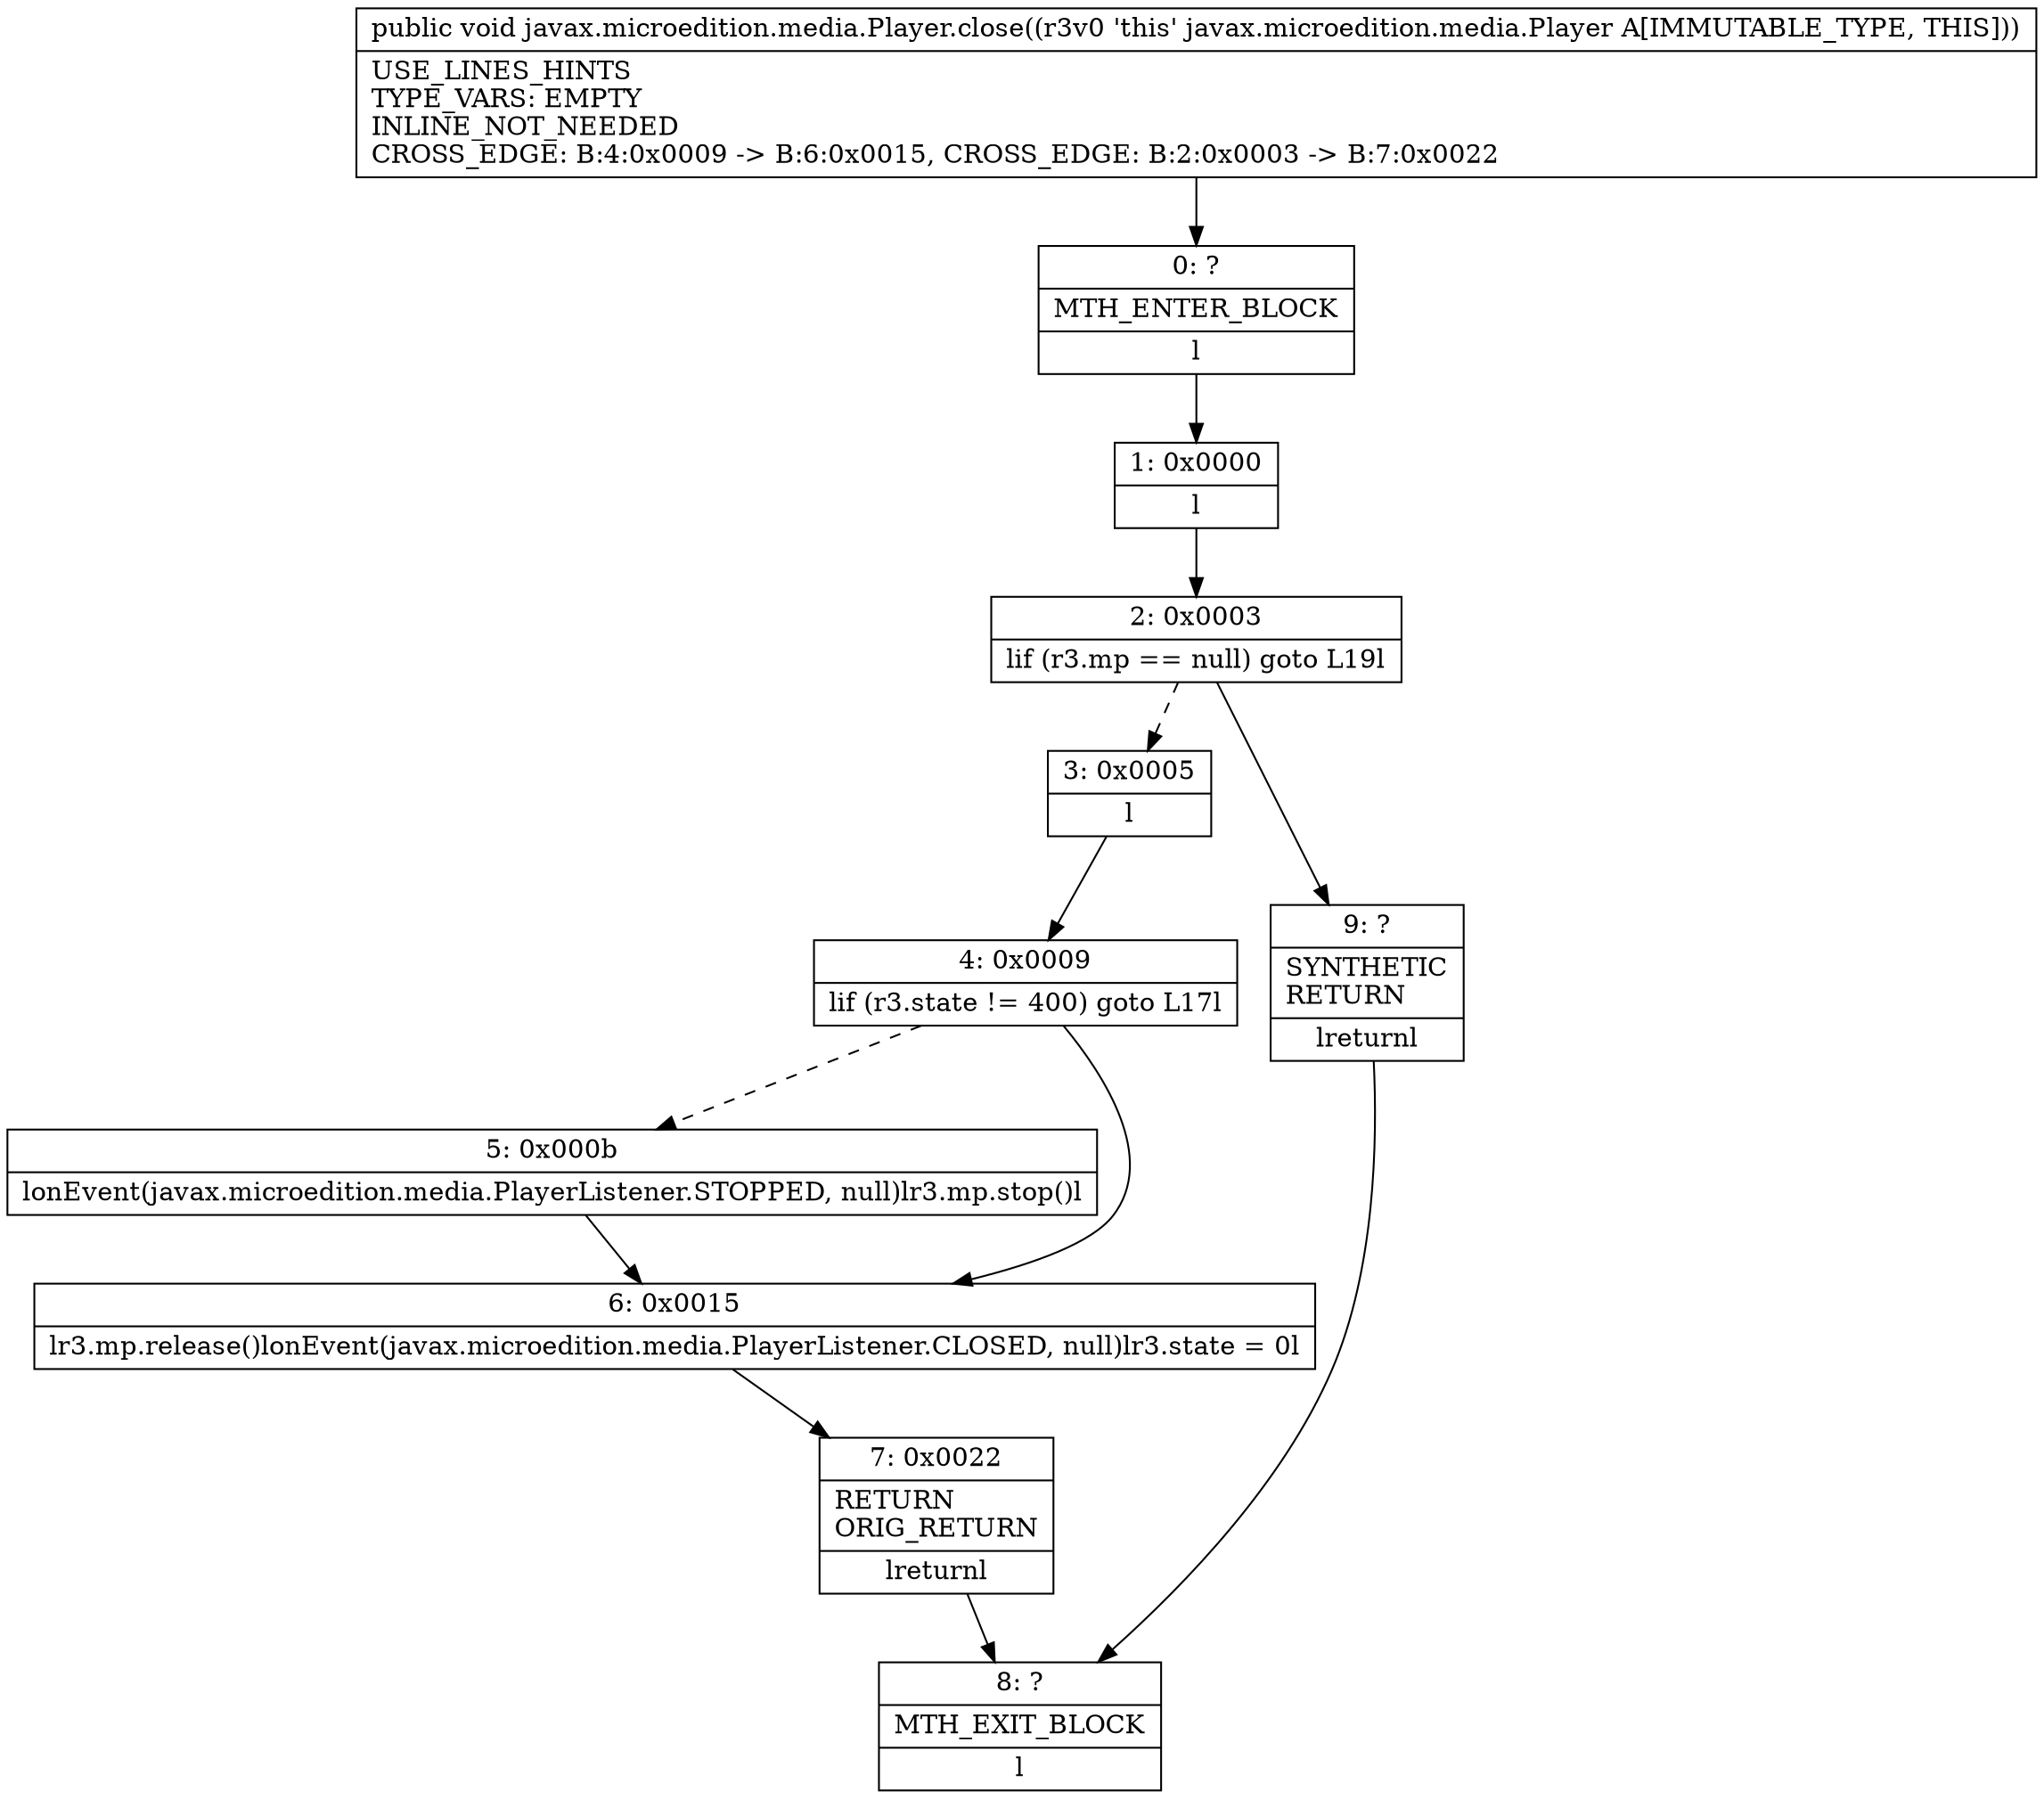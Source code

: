 digraph "CFG forjavax.microedition.media.Player.close()V" {
Node_0 [shape=record,label="{0\:\ ?|MTH_ENTER_BLOCK\l|l}"];
Node_1 [shape=record,label="{1\:\ 0x0000|l}"];
Node_2 [shape=record,label="{2\:\ 0x0003|lif (r3.mp == null) goto L19l}"];
Node_3 [shape=record,label="{3\:\ 0x0005|l}"];
Node_4 [shape=record,label="{4\:\ 0x0009|lif (r3.state != 400) goto L17l}"];
Node_5 [shape=record,label="{5\:\ 0x000b|lonEvent(javax.microedition.media.PlayerListener.STOPPED, null)lr3.mp.stop()l}"];
Node_6 [shape=record,label="{6\:\ 0x0015|lr3.mp.release()lonEvent(javax.microedition.media.PlayerListener.CLOSED, null)lr3.state = 0l}"];
Node_7 [shape=record,label="{7\:\ 0x0022|RETURN\lORIG_RETURN\l|lreturnl}"];
Node_8 [shape=record,label="{8\:\ ?|MTH_EXIT_BLOCK\l|l}"];
Node_9 [shape=record,label="{9\:\ ?|SYNTHETIC\lRETURN\l|lreturnl}"];
MethodNode[shape=record,label="{public void javax.microedition.media.Player.close((r3v0 'this' javax.microedition.media.Player A[IMMUTABLE_TYPE, THIS]))  | USE_LINES_HINTS\lTYPE_VARS: EMPTY\lINLINE_NOT_NEEDED\lCROSS_EDGE: B:4:0x0009 \-\> B:6:0x0015, CROSS_EDGE: B:2:0x0003 \-\> B:7:0x0022\l}"];
MethodNode -> Node_0;
Node_0 -> Node_1;
Node_1 -> Node_2;
Node_2 -> Node_3[style=dashed];
Node_2 -> Node_9;
Node_3 -> Node_4;
Node_4 -> Node_5[style=dashed];
Node_4 -> Node_6;
Node_5 -> Node_6;
Node_6 -> Node_7;
Node_7 -> Node_8;
Node_9 -> Node_8;
}

